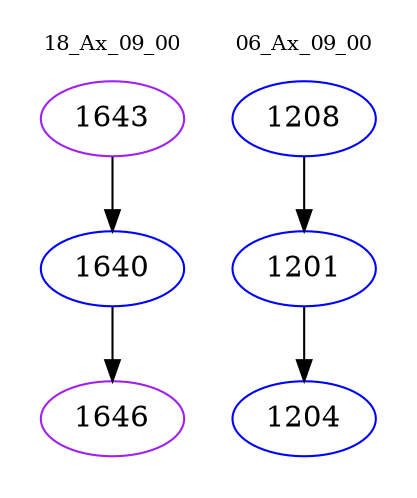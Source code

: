 digraph{
subgraph cluster_0 {
color = white
label = "18_Ax_09_00";
fontsize=10;
T0_1643 [label="1643", color="purple"]
T0_1643 -> T0_1640 [color="black"]
T0_1640 [label="1640", color="blue"]
T0_1640 -> T0_1646 [color="black"]
T0_1646 [label="1646", color="purple"]
}
subgraph cluster_1 {
color = white
label = "06_Ax_09_00";
fontsize=10;
T1_1208 [label="1208", color="blue"]
T1_1208 -> T1_1201 [color="black"]
T1_1201 [label="1201", color="blue"]
T1_1201 -> T1_1204 [color="black"]
T1_1204 [label="1204", color="blue"]
}
}
